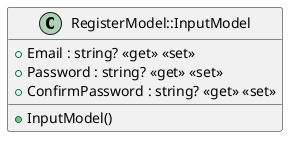 @startuml RegisterModel::InputModel
class RegisterModel::InputModel  {
    + Email : string? <<get>> <<set>>
    + Password : string? <<get>> <<set>>
    + ConfirmPassword : string? <<get>> <<set>>
    + InputModel()
}
@enduml